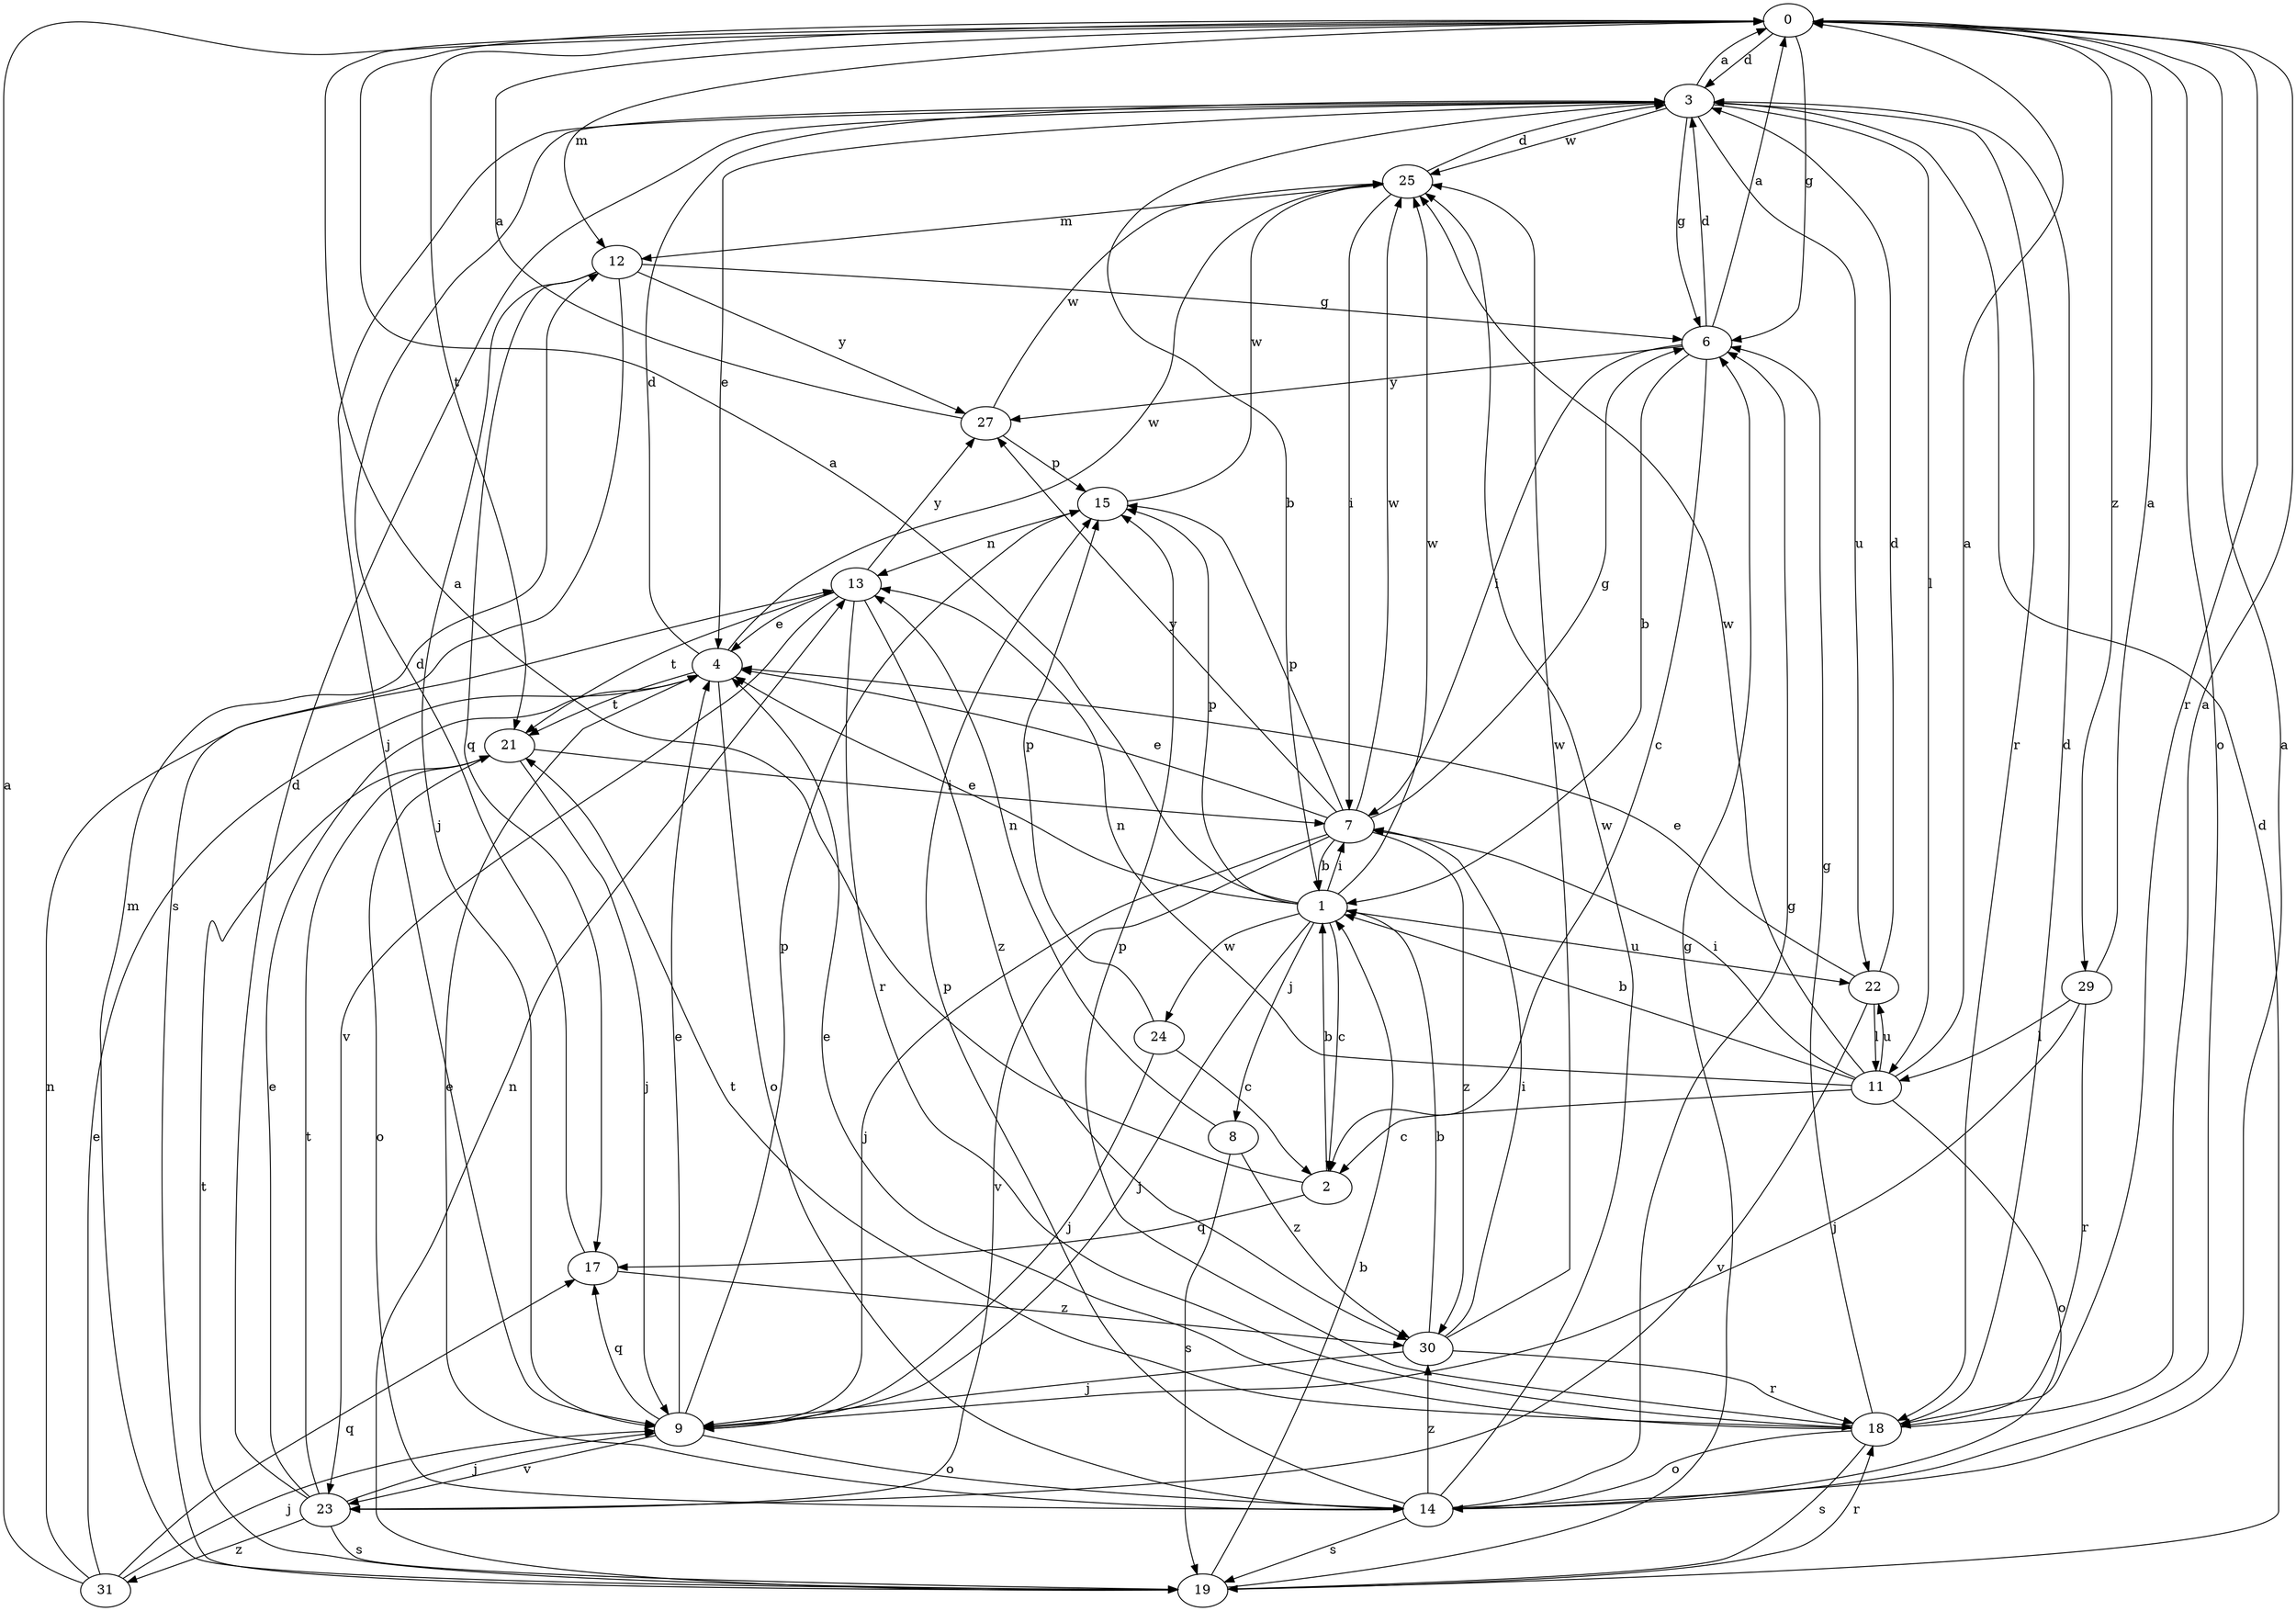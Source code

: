 strict digraph  {
0;
1;
2;
3;
4;
6;
7;
8;
9;
11;
12;
13;
14;
15;
17;
18;
19;
21;
22;
23;
24;
25;
27;
29;
30;
31;
0 -> 3  [label=d];
0 -> 6  [label=g];
0 -> 12  [label=m];
0 -> 14  [label=o];
0 -> 18  [label=r];
0 -> 21  [label=t];
0 -> 29  [label=z];
1 -> 0  [label=a];
1 -> 2  [label=c];
1 -> 4  [label=e];
1 -> 7  [label=i];
1 -> 8  [label=j];
1 -> 9  [label=j];
1 -> 15  [label=p];
1 -> 22  [label=u];
1 -> 24  [label=w];
1 -> 25  [label=w];
2 -> 0  [label=a];
2 -> 1  [label=b];
2 -> 17  [label=q];
3 -> 0  [label=a];
3 -> 1  [label=b];
3 -> 4  [label=e];
3 -> 6  [label=g];
3 -> 9  [label=j];
3 -> 11  [label=l];
3 -> 18  [label=r];
3 -> 22  [label=u];
3 -> 25  [label=w];
4 -> 3  [label=d];
4 -> 14  [label=o];
4 -> 21  [label=t];
4 -> 25  [label=w];
6 -> 0  [label=a];
6 -> 1  [label=b];
6 -> 2  [label=c];
6 -> 3  [label=d];
6 -> 7  [label=i];
6 -> 27  [label=y];
7 -> 1  [label=b];
7 -> 4  [label=e];
7 -> 6  [label=g];
7 -> 9  [label=j];
7 -> 15  [label=p];
7 -> 23  [label=v];
7 -> 25  [label=w];
7 -> 27  [label=y];
7 -> 30  [label=z];
8 -> 13  [label=n];
8 -> 19  [label=s];
8 -> 30  [label=z];
9 -> 4  [label=e];
9 -> 14  [label=o];
9 -> 15  [label=p];
9 -> 17  [label=q];
9 -> 23  [label=v];
11 -> 0  [label=a];
11 -> 1  [label=b];
11 -> 2  [label=c];
11 -> 7  [label=i];
11 -> 13  [label=n];
11 -> 14  [label=o];
11 -> 22  [label=u];
11 -> 25  [label=w];
12 -> 6  [label=g];
12 -> 9  [label=j];
12 -> 17  [label=q];
12 -> 19  [label=s];
12 -> 27  [label=y];
13 -> 4  [label=e];
13 -> 18  [label=r];
13 -> 21  [label=t];
13 -> 23  [label=v];
13 -> 27  [label=y];
13 -> 30  [label=z];
14 -> 0  [label=a];
14 -> 4  [label=e];
14 -> 6  [label=g];
14 -> 15  [label=p];
14 -> 19  [label=s];
14 -> 25  [label=w];
14 -> 30  [label=z];
15 -> 13  [label=n];
15 -> 25  [label=w];
17 -> 3  [label=d];
17 -> 30  [label=z];
18 -> 0  [label=a];
18 -> 3  [label=d];
18 -> 4  [label=e];
18 -> 6  [label=g];
18 -> 14  [label=o];
18 -> 15  [label=p];
18 -> 19  [label=s];
18 -> 21  [label=t];
19 -> 1  [label=b];
19 -> 3  [label=d];
19 -> 6  [label=g];
19 -> 12  [label=m];
19 -> 13  [label=n];
19 -> 18  [label=r];
19 -> 21  [label=t];
21 -> 7  [label=i];
21 -> 9  [label=j];
21 -> 14  [label=o];
22 -> 3  [label=d];
22 -> 4  [label=e];
22 -> 11  [label=l];
22 -> 23  [label=v];
23 -> 3  [label=d];
23 -> 4  [label=e];
23 -> 9  [label=j];
23 -> 19  [label=s];
23 -> 21  [label=t];
23 -> 31  [label=z];
24 -> 2  [label=c];
24 -> 9  [label=j];
24 -> 15  [label=p];
25 -> 3  [label=d];
25 -> 7  [label=i];
25 -> 12  [label=m];
27 -> 0  [label=a];
27 -> 15  [label=p];
27 -> 25  [label=w];
29 -> 0  [label=a];
29 -> 9  [label=j];
29 -> 11  [label=l];
29 -> 18  [label=r];
30 -> 1  [label=b];
30 -> 7  [label=i];
30 -> 9  [label=j];
30 -> 18  [label=r];
30 -> 25  [label=w];
31 -> 0  [label=a];
31 -> 4  [label=e];
31 -> 9  [label=j];
31 -> 13  [label=n];
31 -> 17  [label=q];
}
